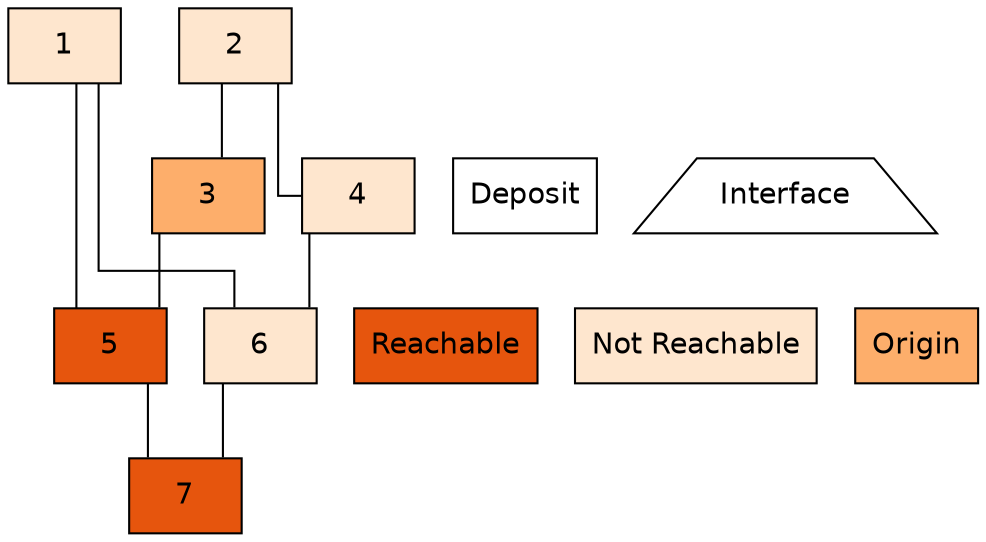 digraph to_dot {
	graph [URL="http://www.tsdye.com",
		bgcolor=transparent,
		colorscheme=oranges3,
		dpi="",
		fontcolor="/x11/black",
		fontname=helvetica,
		fontsize=14,
		label="",
		labelloc=t,
		margin="",
		page="",
		ratio="",
		size="",
		splines=ortho,
		style=""
	];
	{
		graph [rank=sink];
		7		 [URL="http://www.tsdye.com",
			color="/x11/black",
			colorscheme=oranges3,
			fillcolor=3,
			fontcolor="/x11/black",
			fontname=helvetica,
			fontsize=14,
			label=7,
			shape=box,
			style=filled];
	}
	{
		graph [rank=source];
		2		 [URL="http://www.tsdye.com",
			color="/x11/black",
			colorscheme=oranges3,
			fillcolor=1,
			fontcolor="/x11/black",
			fontname=helvetica,
			fontsize=14,
			label=2,
			shape=box,
			style=filled];
	}
	{
		graph [rank=source];
		1		 [URL="http://www.tsdye.com",
			color="/x11/black",
			colorscheme=oranges3,
			fillcolor=1,
			fontcolor="/x11/black",
			fontname=helvetica,
			fontsize=14,
			label=1,
			shape=box,
			style=filled];
	}
	5	 [URL="http://www.tsdye.com",
		color="/x11/black",
		colorscheme=oranges3,
		fillcolor=3,
		fontcolor="/x11/black",
		fontname=helvetica,
		fontsize=14,
		label=5,
		shape=box,
		style=filled];
	1 -> 5	 [URL=nil,
		arrowhead=none,
		color="/x11/black",
		colorscheme=oranges3,
		fontcolor="/x11/black",
		fontname=helvetica,
		fontsize=14,
		style=solid];
	6	 [URL="http://www.tsdye.com",
		color="/x11/black",
		colorscheme=oranges3,
		fillcolor=1,
		fontcolor="/x11/black",
		fontname=helvetica,
		fontsize=14,
		label=6,
		shape=box,
		style=filled];
	1 -> 6	 [URL=nil,
		arrowhead=none,
		color="/x11/black",
		colorscheme=oranges3,
		fontcolor="/x11/black",
		fontname=helvetica,
		fontsize=14,
		style=solid];
	3	 [URL="http://www.tsdye.com",
		color="/x11/black",
		colorscheme=oranges3,
		fillcolor=2,
		fontcolor="/x11/black",
		fontname=helvetica,
		fontsize=14,
		label=3,
		shape=box,
		style=filled];
	2 -> 3	 [URL=nil,
		arrowhead=none,
		color="/x11/black",
		colorscheme=oranges3,
		fontcolor="/x11/black",
		fontname=helvetica,
		fontsize=14,
		style=solid];
	4	 [URL="http://www.tsdye.com",
		color="/x11/black",
		colorscheme=oranges3,
		fillcolor=1,
		fontcolor="/x11/black",
		fontname=helvetica,
		fontsize=14,
		label=4,
		shape=box,
		style=filled];
	2 -> 4	 [URL=nil,
		arrowhead=none,
		color="/x11/black",
		colorscheme=oranges3,
		fontcolor="/x11/black",
		fontname=helvetica,
		fontsize=14,
		style=solid];
	3 -> 5	 [URL=nil,
		arrowhead=none,
		color="/x11/black",
		colorscheme=oranges3,
		fontcolor="/x11/black",
		fontname=helvetica,
		fontsize=14,
		style=solid];
	4 -> 6	 [URL=nil,
		arrowhead=none,
		color="/x11/black",
		colorscheme=oranges3,
		fontcolor="/x11/black",
		fontname=helvetica,
		fontsize=14,
		style=solid];
	5 -> 7	 [URL=nil,
		arrowhead=none,
		color="/x11/black",
		colorscheme=oranges3,
		fontcolor="/x11/black",
		fontname=helvetica,
		fontsize=14,
		style=solid];
	6 -> 7	 [URL=nil,
		arrowhead=none,
		color="/x11/black",
		colorscheme=oranges3,
		fontcolor="/x11/black",
		fontname=helvetica,
		fontsize=14,
		style=solid];
	REACHABLE	 [URL="http://www.tsdye.com",
		color="/x11/black",
		colorscheme=oranges3,
		fillcolor=3,
		fontcolor="/x11/black",
		fontname=helvetica,
		fontsize=14,
		label=Reachable,
		shape=box,
		style=filled];
	"NOT-REACHABLE"	 [URL="http://www.tsdye.com",
		color="/x11/black",
		colorscheme=oranges3,
		fillcolor=1,
		fontcolor="/x11/black",
		fontname=helvetica,
		fontsize=14,
		label="Not Reachable",
		shape=box,
		style=filled];
	ORIGIN	 [URL="http://www.tsdye.com",
		color="/x11/black",
		colorscheme=oranges3,
		fillcolor=2,
		fontcolor="/x11/black",
		fontname=helvetica,
		fontsize=14,
		label=Origin,
		shape=box,
		style=filled];
	DEPOSIT	 [URL="http://www.tsdye.com",
		color="/x11/black",
		colorscheme=oranges3,
		fillcolor="/x11/white",
		fontcolor="/x11/black",
		fontname=helvetica,
		fontsize=14,
		label=Deposit,
		shape=box,
		style=filled];
	INTERFACE	 [URL="http://www.tsdye.com",
		color="/x11/black",
		colorscheme=oranges3,
		fillcolor="/x11/white",
		fontcolor="/x11/black",
		fontname=helvetica,
		fontsize=14,
		label=Interface,
		shape=trapezium,
		style=filled];
}
